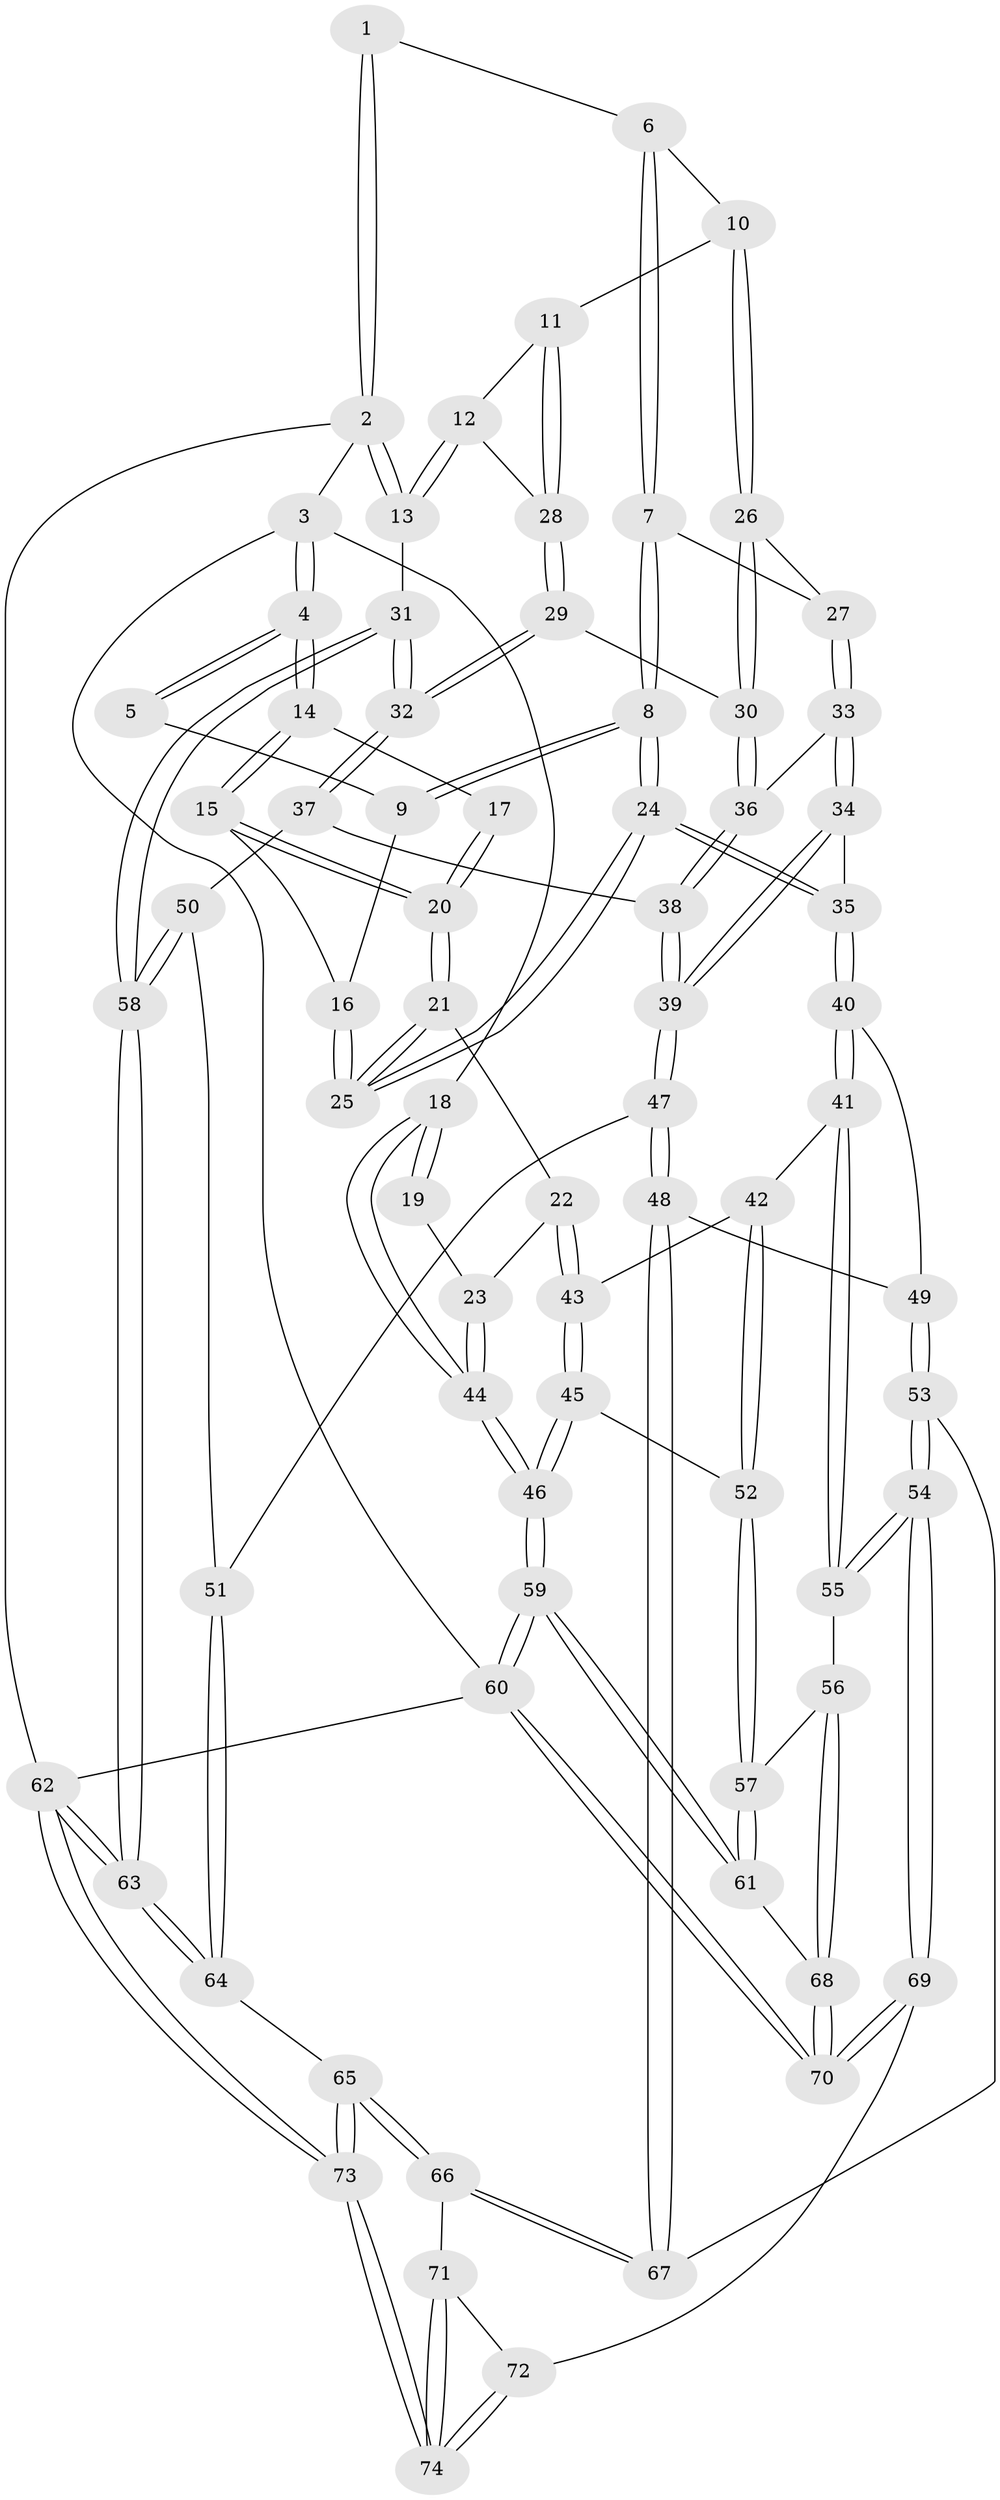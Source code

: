 // coarse degree distribution, {4: 0.5217391304347826, 6: 0.043478260869565216, 3: 0.2608695652173913, 2: 0.17391304347826086}
// Generated by graph-tools (version 1.1) at 2025/54/03/04/25 22:54:08]
// undirected, 74 vertices, 182 edges
graph export_dot {
  node [color=gray90,style=filled];
  1 [pos="+0.741756378169012+0"];
  2 [pos="+1+0"];
  3 [pos="+0+0"];
  4 [pos="+0+0"];
  5 [pos="+0.3761078602401219+0"];
  6 [pos="+0.7458854916805977+0"];
  7 [pos="+0.5562611562263338+0.19661042460458525"];
  8 [pos="+0.5008635532522959+0.20468084159535824"];
  9 [pos="+0.3669935116684148+0.005645040684504348"];
  10 [pos="+0.8159160135505048+0.0786339096870682"];
  11 [pos="+0.8401277914371915+0.08958931765828529"];
  12 [pos="+1+0.15141873430369285"];
  13 [pos="+1+0.15735576153000477"];
  14 [pos="+0.19039672461748952+0.1587858560450027"];
  15 [pos="+0.22538961506989671+0.17602685788646757"];
  16 [pos="+0.29776173017113905+0.11279714304281296"];
  17 [pos="+0.07723859031812315+0.16832358019612934"];
  18 [pos="+0+0"];
  19 [pos="+0.06952178612412502+0.16783392457807864"];
  20 [pos="+0.20181884742367473+0.2944734702048597"];
  21 [pos="+0.1957061749989925+0.3377845187881615"];
  22 [pos="+0.19551289942957709+0.3379331880269026"];
  23 [pos="+0.0799838885066044+0.3775292171419986"];
  24 [pos="+0.4307889434591278+0.36324669006981136"];
  25 [pos="+0.4113041164960614+0.35678318283357885"];
  26 [pos="+0.788012357886618+0.15800979999955456"];
  27 [pos="+0.6293336067928055+0.23040942681086554"];
  28 [pos="+0.9445776862624615+0.259951296671826"];
  29 [pos="+0.9244192875237196+0.33861442583618345"];
  30 [pos="+0.8140027389355541+0.3299514586746789"];
  31 [pos="+1+0.48554993397994106"];
  32 [pos="+1+0.4766037600492722"];
  33 [pos="+0.657986785025263+0.3672020543747739"];
  34 [pos="+0.5556806349495488+0.4691805348296347"];
  35 [pos="+0.4971101158862441+0.47861864440785623"];
  36 [pos="+0.8006438695256428+0.34527313624245676"];
  37 [pos="+1+0.49129204484034744"];
  38 [pos="+0.8156929113872966+0.5229273688117863"];
  39 [pos="+0.7664994796228477+0.5826226595816284"];
  40 [pos="+0.4655244799183376+0.5411168868538166"];
  41 [pos="+0.46496567667123856+0.5416101121121817"];
  42 [pos="+0.4130390750471513+0.5622484664216704"];
  43 [pos="+0.2742784855778096+0.5328414875556831"];
  44 [pos="+0+0.48206346741554523"];
  45 [pos="+0.1456081448908692+0.6001255568148253"];
  46 [pos="+0+0.6316909043364947"];
  47 [pos="+0.776687555581551+0.668227106644442"];
  48 [pos="+0.7614734603552826+0.7040467061513411"];
  49 [pos="+0.5652032864564316+0.6550567030430247"];
  50 [pos="+0.8546835746245575+0.6508630089117518"];
  51 [pos="+0.7926534271300982+0.6682361180321512"];
  52 [pos="+0.31888644857229287+0.6831021088143325"];
  53 [pos="+0.5772628404854256+0.832388261446116"];
  54 [pos="+0.5236054098862198+0.8781611439639495"];
  55 [pos="+0.46440216835335496+0.8091866582240148"];
  56 [pos="+0.3215814973133459+0.771426703432543"];
  57 [pos="+0.3047767346894881+0.7616404066730257"];
  58 [pos="+1+0.6304583244596184"];
  59 [pos="+0+0.9241494337737031"];
  60 [pos="+0+1"];
  61 [pos="+0.22845692081953373+0.797179593169078"];
  62 [pos="+1+1"];
  63 [pos="+1+0.7607084522793139"];
  64 [pos="+1+0.7748243668348215"];
  65 [pos="+0.8316400896398484+0.8545785210334991"];
  66 [pos="+0.809836141297851+0.842488633317235"];
  67 [pos="+0.7551750468972631+0.7639911473366646"];
  68 [pos="+0.3524389506739544+0.9323184986151297"];
  69 [pos="+0.49009804284981473+1"];
  70 [pos="+0.44387123976723863+1"];
  71 [pos="+0.7971411397734272+0.8577610471897807"];
  72 [pos="+0.5063648947239267+1"];
  73 [pos="+1+1"];
  74 [pos="+0.6961570072085449+1"];
  1 -- 2;
  1 -- 2;
  1 -- 6;
  2 -- 3;
  2 -- 13;
  2 -- 13;
  2 -- 62;
  3 -- 4;
  3 -- 4;
  3 -- 18;
  3 -- 60;
  4 -- 5;
  4 -- 5;
  4 -- 14;
  4 -- 14;
  5 -- 9;
  6 -- 7;
  6 -- 7;
  6 -- 10;
  7 -- 8;
  7 -- 8;
  7 -- 27;
  8 -- 9;
  8 -- 9;
  8 -- 24;
  8 -- 24;
  9 -- 16;
  10 -- 11;
  10 -- 26;
  10 -- 26;
  11 -- 12;
  11 -- 28;
  11 -- 28;
  12 -- 13;
  12 -- 13;
  12 -- 28;
  13 -- 31;
  14 -- 15;
  14 -- 15;
  14 -- 17;
  15 -- 16;
  15 -- 20;
  15 -- 20;
  16 -- 25;
  16 -- 25;
  17 -- 20;
  17 -- 20;
  18 -- 19;
  18 -- 19;
  18 -- 44;
  18 -- 44;
  19 -- 23;
  20 -- 21;
  20 -- 21;
  21 -- 22;
  21 -- 25;
  21 -- 25;
  22 -- 23;
  22 -- 43;
  22 -- 43;
  23 -- 44;
  23 -- 44;
  24 -- 25;
  24 -- 25;
  24 -- 35;
  24 -- 35;
  26 -- 27;
  26 -- 30;
  26 -- 30;
  27 -- 33;
  27 -- 33;
  28 -- 29;
  28 -- 29;
  29 -- 30;
  29 -- 32;
  29 -- 32;
  30 -- 36;
  30 -- 36;
  31 -- 32;
  31 -- 32;
  31 -- 58;
  31 -- 58;
  32 -- 37;
  32 -- 37;
  33 -- 34;
  33 -- 34;
  33 -- 36;
  34 -- 35;
  34 -- 39;
  34 -- 39;
  35 -- 40;
  35 -- 40;
  36 -- 38;
  36 -- 38;
  37 -- 38;
  37 -- 50;
  38 -- 39;
  38 -- 39;
  39 -- 47;
  39 -- 47;
  40 -- 41;
  40 -- 41;
  40 -- 49;
  41 -- 42;
  41 -- 55;
  41 -- 55;
  42 -- 43;
  42 -- 52;
  42 -- 52;
  43 -- 45;
  43 -- 45;
  44 -- 46;
  44 -- 46;
  45 -- 46;
  45 -- 46;
  45 -- 52;
  46 -- 59;
  46 -- 59;
  47 -- 48;
  47 -- 48;
  47 -- 51;
  48 -- 49;
  48 -- 67;
  48 -- 67;
  49 -- 53;
  49 -- 53;
  50 -- 51;
  50 -- 58;
  50 -- 58;
  51 -- 64;
  51 -- 64;
  52 -- 57;
  52 -- 57;
  53 -- 54;
  53 -- 54;
  53 -- 67;
  54 -- 55;
  54 -- 55;
  54 -- 69;
  54 -- 69;
  55 -- 56;
  56 -- 57;
  56 -- 68;
  56 -- 68;
  57 -- 61;
  57 -- 61;
  58 -- 63;
  58 -- 63;
  59 -- 60;
  59 -- 60;
  59 -- 61;
  59 -- 61;
  60 -- 70;
  60 -- 70;
  60 -- 62;
  61 -- 68;
  62 -- 63;
  62 -- 63;
  62 -- 73;
  62 -- 73;
  63 -- 64;
  63 -- 64;
  64 -- 65;
  65 -- 66;
  65 -- 66;
  65 -- 73;
  65 -- 73;
  66 -- 67;
  66 -- 67;
  66 -- 71;
  68 -- 70;
  68 -- 70;
  69 -- 70;
  69 -- 70;
  69 -- 72;
  71 -- 72;
  71 -- 74;
  71 -- 74;
  72 -- 74;
  72 -- 74;
  73 -- 74;
  73 -- 74;
}
